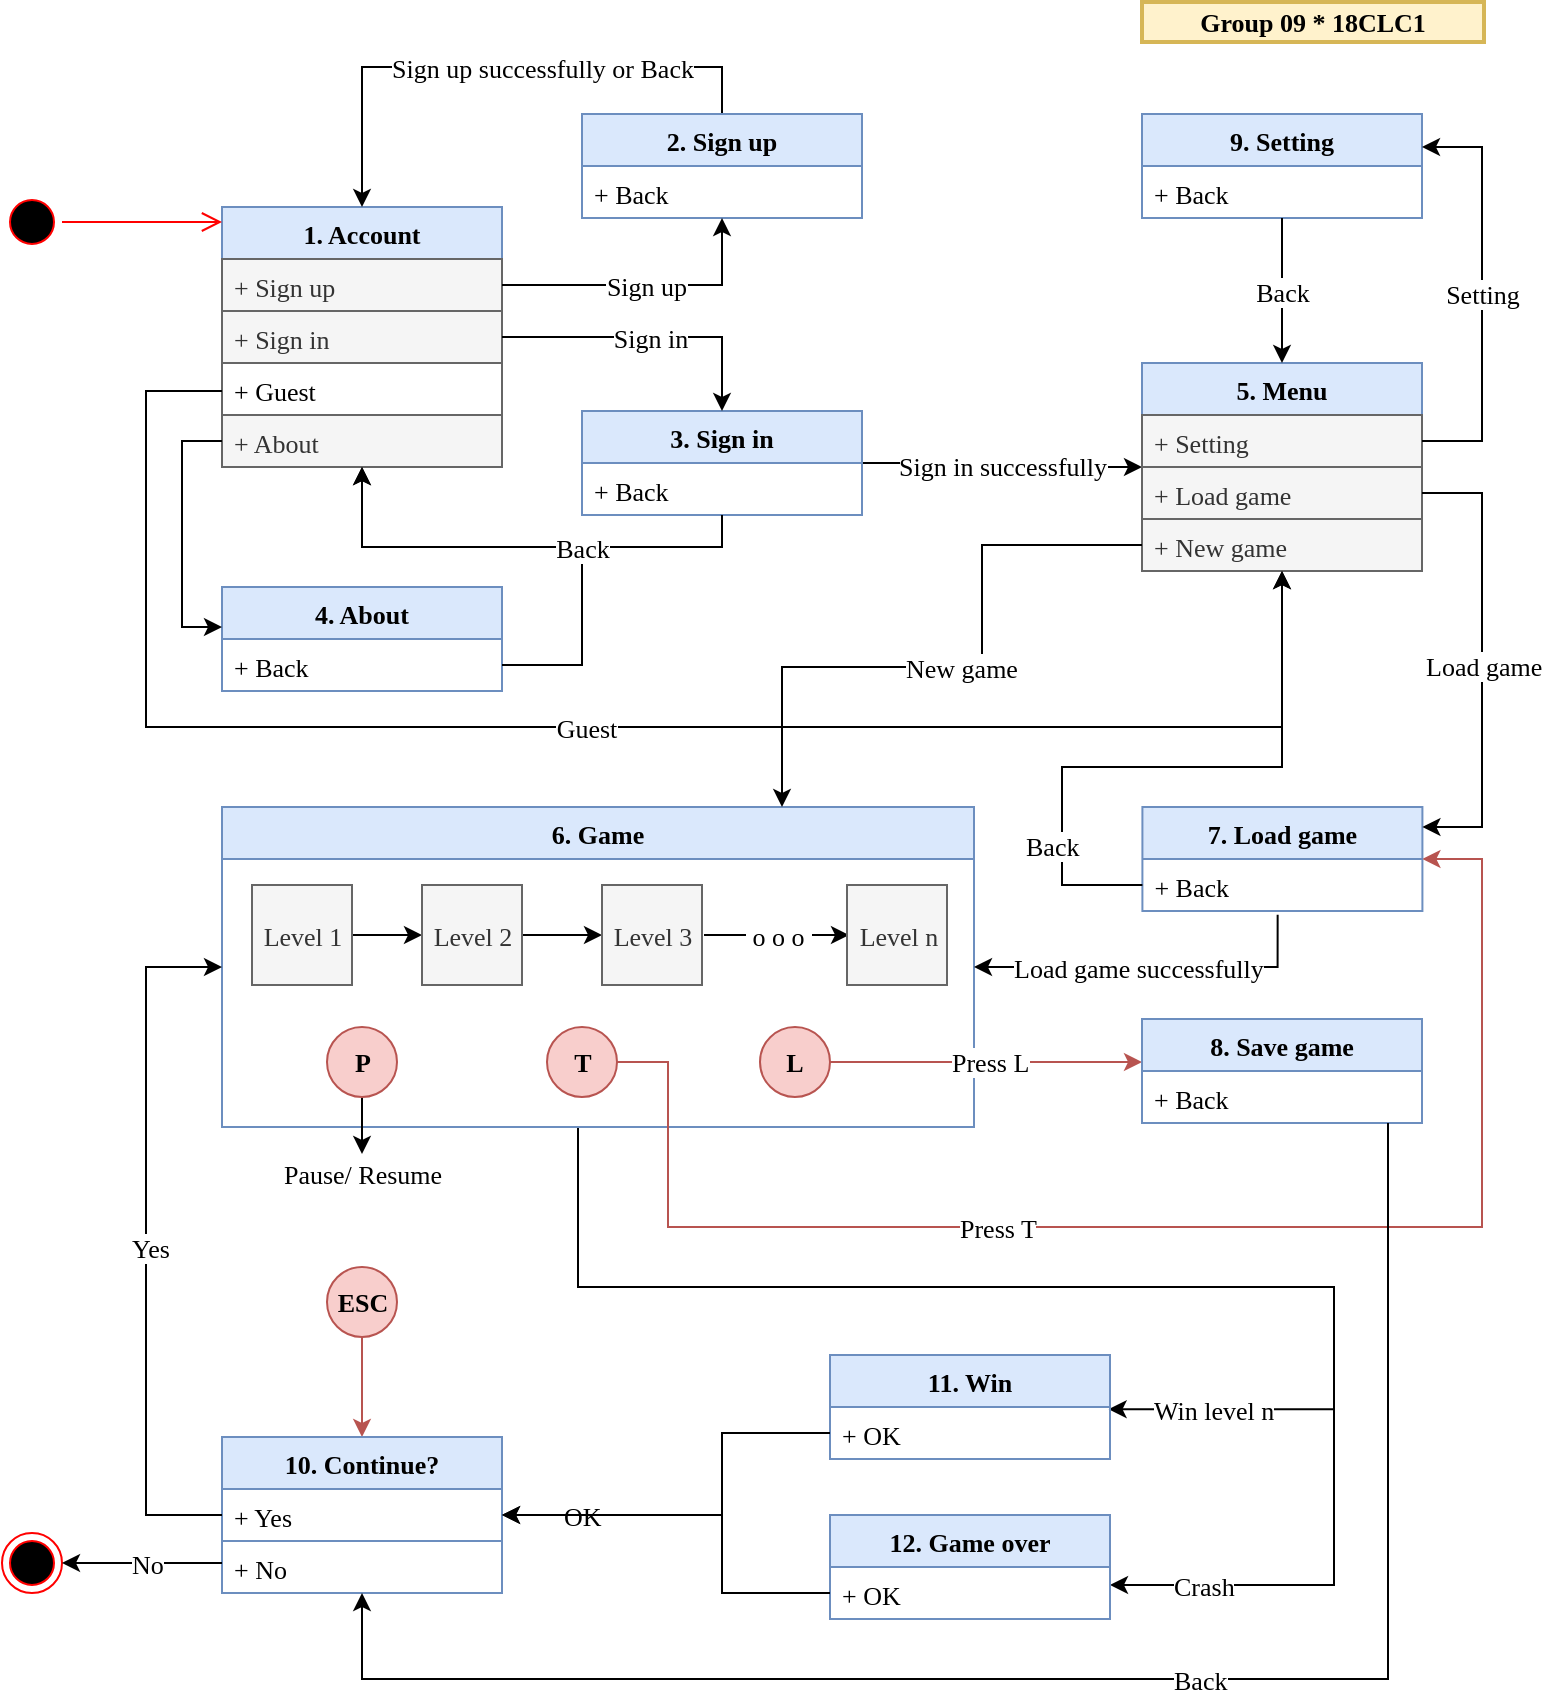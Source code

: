 <mxfile version="10.8.0" type="device"><diagram id="IUTdoirlFHn7Qot2EvsQ" name="Page-1"><mxGraphModel dx="840" dy="490" grid="1" gridSize="9" guides="1" tooltips="1" connect="1" arrows="1" fold="1" page="1" pageScale="1" pageWidth="850" pageHeight="1100" math="0" shadow="0"><root><mxCell id="0"/><mxCell id="1" parent="0"/><mxCell id="MtxI5EjHU7pHqkl4lEn1-243" value="1. Account" style="swimlane;fontStyle=1;childLayout=stackLayout;horizontal=1;startSize=26;fillColor=#dae8fc;horizontalStack=0;resizeParent=1;resizeParentMax=0;resizeLast=0;collapsible=1;marginBottom=0;strokeColor=#6c8ebf;fontFamily=Comic Sans MS;fontSize=13;" parent="1" vertex="1"><mxGeometry x="164" y="120.5" width="140" height="130" as="geometry"/></mxCell><mxCell id="MtxI5EjHU7pHqkl4lEn1-244" value="+ Sign up" style="text;align=left;verticalAlign=top;spacingLeft=4;spacingRight=4;overflow=hidden;rotatable=0;points=[[0,0.5],[1,0.5]];portConstraint=eastwest;fontStyle=0;fillColor=#f5f5f5;strokeColor=#666666;fontColor=#333333;fontFamily=Comic Sans MS;fontSize=13;" parent="MtxI5EjHU7pHqkl4lEn1-243" vertex="1"><mxGeometry y="26" width="140" height="26" as="geometry"/></mxCell><mxCell id="MtxI5EjHU7pHqkl4lEn1-245" value="+ Sign in" style="text;strokeColor=#666666;fillColor=#f5f5f5;align=left;verticalAlign=top;spacingLeft=4;spacingRight=4;overflow=hidden;rotatable=0;points=[[0,0.5],[1,0.5]];portConstraint=eastwest;fontColor=#333333;fontFamily=Comic Sans MS;fontSize=13;" parent="MtxI5EjHU7pHqkl4lEn1-243" vertex="1"><mxGeometry y="52" width="140" height="26" as="geometry"/></mxCell><mxCell id="MtxI5EjHU7pHqkl4lEn1-246" value="+ Guest" style="text;align=left;verticalAlign=top;spacingLeft=4;spacingRight=4;overflow=hidden;rotatable=0;points=[[0,0.5],[1,0.5]];portConstraint=eastwest;fontFamily=Comic Sans MS;fontSize=13;strokeColor=#666666;" parent="MtxI5EjHU7pHqkl4lEn1-243" vertex="1"><mxGeometry y="78" width="140" height="26" as="geometry"/></mxCell><mxCell id="MtxI5EjHU7pHqkl4lEn1-247" value="+ About" style="text;strokeColor=#666666;fillColor=#f5f5f5;align=left;verticalAlign=top;spacingLeft=4;spacingRight=4;overflow=hidden;rotatable=0;points=[[0,0.5],[1,0.5]];portConstraint=eastwest;fontColor=#333333;fontFamily=Comic Sans MS;fontSize=13;" parent="MtxI5EjHU7pHqkl4lEn1-243" vertex="1"><mxGeometry y="104" width="140" height="26" as="geometry"/></mxCell><mxCell id="MtxI5EjHU7pHqkl4lEn1-248" value="Sign in successfully" style="edgeStyle=orthogonalEdgeStyle;rounded=0;orthogonalLoop=1;jettySize=auto;html=1;fontFamily=Comic Sans MS;fontSize=13;" parent="1" source="MtxI5EjHU7pHqkl4lEn1-249" target="MtxI5EjHU7pHqkl4lEn1-251" edge="1"><mxGeometry x="0.01" relative="1" as="geometry"><mxPoint as="offset"/></mxGeometry></mxCell><mxCell id="MtxI5EjHU7pHqkl4lEn1-249" value="3. Sign in" style="swimlane;fontStyle=1;childLayout=stackLayout;horizontal=1;startSize=26;fillColor=#dae8fc;horizontalStack=0;resizeParent=1;resizeParentMax=0;resizeLast=0;collapsible=1;marginBottom=0;strokeColor=#6c8ebf;fontFamily=Comic Sans MS;fontSize=13;" parent="1" vertex="1"><mxGeometry x="344" y="222.5" width="140" height="52" as="geometry"/></mxCell><mxCell id="MtxI5EjHU7pHqkl4lEn1-250" value="+ Back" style="text;strokeColor=none;fillColor=none;align=left;verticalAlign=top;spacingLeft=4;spacingRight=4;overflow=hidden;rotatable=0;points=[[0,0.5],[1,0.5]];portConstraint=eastwest;fontFamily=Comic Sans MS;fontSize=13;" parent="MtxI5EjHU7pHqkl4lEn1-249" vertex="1"><mxGeometry y="26" width="140" height="26" as="geometry"/></mxCell><mxCell id="MtxI5EjHU7pHqkl4lEn1-251" value="5. Menu" style="swimlane;fontStyle=1;childLayout=stackLayout;horizontal=1;startSize=26;fillColor=#dae8fc;horizontalStack=0;resizeParent=1;resizeParentMax=0;resizeLast=0;collapsible=1;marginBottom=0;strokeColor=#6c8ebf;fontFamily=Comic Sans MS;fontSize=13;" parent="1" vertex="1"><mxGeometry x="624" y="198.5" width="140" height="104" as="geometry"><mxRectangle x="480" y="98" width="80" height="26" as="alternateBounds"/></mxGeometry></mxCell><mxCell id="MtxI5EjHU7pHqkl4lEn1-252" value="+ Setting" style="text;strokeColor=#666666;fillColor=#f5f5f5;align=left;verticalAlign=top;spacingLeft=4;spacingRight=4;overflow=hidden;rotatable=0;points=[[0,0.5],[1,0.5]];portConstraint=eastwest;fontColor=#333333;fontFamily=Comic Sans MS;fontSize=13;" parent="MtxI5EjHU7pHqkl4lEn1-251" vertex="1"><mxGeometry y="26" width="140" height="26" as="geometry"/></mxCell><mxCell id="MtxI5EjHU7pHqkl4lEn1-253" value="+ Load game" style="text;strokeColor=#666666;fillColor=#f5f5f5;align=left;verticalAlign=top;spacingLeft=4;spacingRight=4;overflow=hidden;rotatable=0;points=[[0,0.5],[1,0.5]];portConstraint=eastwest;fontColor=#333333;fontFamily=Comic Sans MS;fontSize=13;" parent="MtxI5EjHU7pHqkl4lEn1-251" vertex="1"><mxGeometry y="52" width="140" height="26" as="geometry"/></mxCell><mxCell id="MtxI5EjHU7pHqkl4lEn1-254" value="+ New game" style="text;strokeColor=#666666;fillColor=#f5f5f5;align=left;verticalAlign=top;spacingLeft=4;spacingRight=4;overflow=hidden;rotatable=0;points=[[0,0.5],[1,0.5]];portConstraint=eastwest;fontColor=#333333;fontFamily=Comic Sans MS;fontSize=13;" parent="MtxI5EjHU7pHqkl4lEn1-251" vertex="1"><mxGeometry y="78" width="140" height="26" as="geometry"/></mxCell><mxCell id="MtxI5EjHU7pHqkl4lEn1-255" value="Sign up successfully or Back" style="edgeStyle=orthogonalEdgeStyle;rounded=0;orthogonalLoop=1;jettySize=auto;html=1;entryX=0.5;entryY=0;entryDx=0;entryDy=0;fontFamily=Comic Sans MS;fontSize=13;" parent="1" source="MtxI5EjHU7pHqkl4lEn1-256" target="MtxI5EjHU7pHqkl4lEn1-243" edge="1"><mxGeometry x="-0.168" relative="1" as="geometry"><mxPoint x="394" y="60.5" as="targetPoint"/><Array as="points"><mxPoint x="414" y="50.5"/><mxPoint x="234" y="50.5"/></Array><mxPoint as="offset"/></mxGeometry></mxCell><mxCell id="MtxI5EjHU7pHqkl4lEn1-256" value="2. Sign up" style="swimlane;fontStyle=1;childLayout=stackLayout;horizontal=1;startSize=26;fillColor=#dae8fc;horizontalStack=0;resizeParent=1;resizeParentMax=0;resizeLast=0;collapsible=1;marginBottom=0;strokeColor=#6c8ebf;fontFamily=Comic Sans MS;fontSize=13;" parent="1" vertex="1"><mxGeometry x="344" y="74" width="140" height="52" as="geometry"/></mxCell><mxCell id="MtxI5EjHU7pHqkl4lEn1-257" value="+ Back" style="text;strokeColor=none;fillColor=none;align=left;verticalAlign=top;spacingLeft=4;spacingRight=4;overflow=hidden;rotatable=0;points=[[0,0.5],[1,0.5]];portConstraint=eastwest;fontFamily=Comic Sans MS;fontSize=13;" parent="MtxI5EjHU7pHqkl4lEn1-256" vertex="1"><mxGeometry y="26" width="140" height="26" as="geometry"/></mxCell><mxCell id="MtxI5EjHU7pHqkl4lEn1-258" value="Sign up" style="edgeStyle=orthogonalEdgeStyle;rounded=0;orthogonalLoop=1;jettySize=auto;html=1;fontFamily=Comic Sans MS;fontSize=13;" parent="1" source="MtxI5EjHU7pHqkl4lEn1-244" target="MtxI5EjHU7pHqkl4lEn1-256" edge="1"><mxGeometry relative="1" as="geometry"/></mxCell><mxCell id="MtxI5EjHU7pHqkl4lEn1-259" value="Sign in" style="edgeStyle=orthogonalEdgeStyle;rounded=0;orthogonalLoop=1;jettySize=auto;html=1;fontFamily=Comic Sans MS;fontSize=13;" parent="1" source="MtxI5EjHU7pHqkl4lEn1-245" target="MtxI5EjHU7pHqkl4lEn1-249" edge="1"><mxGeometry relative="1" as="geometry"/></mxCell><mxCell id="MtxI5EjHU7pHqkl4lEn1-260" value="Guest" style="edgeStyle=orthogonalEdgeStyle;rounded=0;orthogonalLoop=1;jettySize=auto;html=1;fontFamily=Comic Sans MS;fontSize=13;" parent="1" source="MtxI5EjHU7pHqkl4lEn1-246" target="MtxI5EjHU7pHqkl4lEn1-251" edge="1"><mxGeometry relative="1" as="geometry"><Array as="points"><mxPoint x="126" y="212.5"/><mxPoint x="126" y="380.5"/><mxPoint x="694" y="380.5"/></Array></mxGeometry></mxCell><mxCell id="MtxI5EjHU7pHqkl4lEn1-261" value="4. About" style="swimlane;fontStyle=1;childLayout=stackLayout;horizontal=1;startSize=26;fillColor=#dae8fc;horizontalStack=0;resizeParent=1;resizeParentMax=0;resizeLast=0;collapsible=1;marginBottom=0;strokeColor=#6c8ebf;fontFamily=Comic Sans MS;fontSize=13;" parent="1" vertex="1"><mxGeometry x="164" y="310.5" width="140" height="52" as="geometry"/></mxCell><mxCell id="MtxI5EjHU7pHqkl4lEn1-262" value="+ Back" style="text;strokeColor=none;fillColor=none;align=left;verticalAlign=top;spacingLeft=4;spacingRight=4;overflow=hidden;rotatable=0;points=[[0,0.5],[1,0.5]];portConstraint=eastwest;fontFamily=Comic Sans MS;fontSize=13;" parent="MtxI5EjHU7pHqkl4lEn1-261" vertex="1"><mxGeometry y="26" width="140" height="26" as="geometry"/></mxCell><mxCell id="MtxI5EjHU7pHqkl4lEn1-263" style="edgeStyle=orthogonalEdgeStyle;rounded=0;orthogonalLoop=1;jettySize=auto;html=1;fontFamily=Comic Sans MS;fontSize=13;" parent="1" source="MtxI5EjHU7pHqkl4lEn1-247" target="MtxI5EjHU7pHqkl4lEn1-261" edge="1"><mxGeometry relative="1" as="geometry"><Array as="points"><mxPoint x="144" y="237.5"/><mxPoint x="144" y="330.5"/></Array></mxGeometry></mxCell><mxCell id="MtxI5EjHU7pHqkl4lEn1-264" style="edgeStyle=orthogonalEdgeStyle;rounded=0;orthogonalLoop=1;jettySize=auto;html=1;fontFamily=Comic Sans MS;fontSize=13;" parent="1" source="MtxI5EjHU7pHqkl4lEn1-262" target="MtxI5EjHU7pHqkl4lEn1-243" edge="1"><mxGeometry relative="1" as="geometry"><Array as="points"><mxPoint x="344" y="349.5"/><mxPoint x="344" y="290.5"/><mxPoint x="234" y="290.5"/></Array></mxGeometry></mxCell><mxCell id="MtxI5EjHU7pHqkl4lEn1-265" value="Back" style="edgeStyle=orthogonalEdgeStyle;rounded=0;orthogonalLoop=1;jettySize=auto;html=1;entryX=0.5;entryY=1;entryDx=0;entryDy=0;fontFamily=Comic Sans MS;fontSize=13;" parent="1" source="MtxI5EjHU7pHqkl4lEn1-250" target="MtxI5EjHU7pHqkl4lEn1-243" edge="1"><mxGeometry x="-0.267" relative="1" as="geometry"><Array as="points"><mxPoint x="414" y="290.5"/><mxPoint x="234" y="290.5"/></Array><mxPoint as="offset"/></mxGeometry></mxCell><mxCell id="MtxI5EjHU7pHqkl4lEn1-266" value="9. Setting" style="swimlane;fontStyle=1;childLayout=stackLayout;horizontal=1;startSize=26;fillColor=#dae8fc;horizontalStack=0;resizeParent=1;resizeParentMax=0;resizeLast=0;collapsible=1;marginBottom=0;strokeColor=#6c8ebf;fontFamily=Comic Sans MS;fontSize=13;" parent="1" vertex="1"><mxGeometry x="624" y="74" width="140" height="52" as="geometry"/></mxCell><mxCell id="MtxI5EjHU7pHqkl4lEn1-267" value="+ Back" style="text;strokeColor=none;fillColor=none;align=left;verticalAlign=top;spacingLeft=4;spacingRight=4;overflow=hidden;rotatable=0;points=[[0,0.5],[1,0.5]];portConstraint=eastwest;fontFamily=Comic Sans MS;fontSize=13;" parent="MtxI5EjHU7pHqkl4lEn1-266" vertex="1"><mxGeometry y="26" width="140" height="26" as="geometry"/></mxCell><mxCell id="MtxI5EjHU7pHqkl4lEn1-268" value="Setting" style="edgeStyle=orthogonalEdgeStyle;rounded=0;orthogonalLoop=1;jettySize=auto;html=1;fontFamily=Comic Sans MS;fontSize=13;" parent="1" source="MtxI5EjHU7pHqkl4lEn1-252" target="MtxI5EjHU7pHqkl4lEn1-266" edge="1"><mxGeometry relative="1" as="geometry"><Array as="points"><mxPoint x="794" y="237.5"/><mxPoint x="794" y="90.5"/></Array></mxGeometry></mxCell><mxCell id="MtxI5EjHU7pHqkl4lEn1-269" value="Back" style="edgeStyle=orthogonalEdgeStyle;rounded=0;orthogonalLoop=1;jettySize=auto;html=1;fontFamily=Comic Sans MS;fontSize=13;" parent="1" source="MtxI5EjHU7pHqkl4lEn1-267" target="MtxI5EjHU7pHqkl4lEn1-251" edge="1"><mxGeometry relative="1" as="geometry"><Array as="points"><mxPoint x="694" y="140.5"/><mxPoint x="694" y="140.5"/></Array></mxGeometry></mxCell><mxCell id="MtxI5EjHU7pHqkl4lEn1-270" value="Crash" style="edgeStyle=orthogonalEdgeStyle;rounded=0;orthogonalLoop=1;jettySize=auto;html=1;fontFamily=Comic Sans MS;fontSize=13;align=left;" parent="1" source="MtxI5EjHU7pHqkl4lEn1-272" target="MtxI5EjHU7pHqkl4lEn1-303" edge="1"><mxGeometry x="0.918" relative="1" as="geometry"><Array as="points"><mxPoint x="342" y="660.5"/><mxPoint x="720" y="660.5"/><mxPoint x="720" y="809.5"/></Array><mxPoint as="offset"/></mxGeometry></mxCell><mxCell id="MtxI5EjHU7pHqkl4lEn1-271" value="Win level n" style="edgeStyle=orthogonalEdgeStyle;rounded=0;orthogonalLoop=1;jettySize=auto;html=1;fontFamily=Comic Sans MS;fontSize=13;align=left;entryX=0.995;entryY=0.043;entryDx=0;entryDy=0;entryPerimeter=0;" parent="1" target="MtxI5EjHU7pHqkl4lEn1-302" edge="1"><mxGeometry x="0.936" relative="1" as="geometry"><mxPoint x="233" y="700.5" as="targetPoint"/><Array as="points"><mxPoint x="342" y="580.5"/><mxPoint x="342" y="660.5"/><mxPoint x="720" y="660.5"/><mxPoint x="720" y="721.5"/></Array><mxPoint as="offset"/><mxPoint x="342" y="581" as="sourcePoint"/></mxGeometry></mxCell><mxCell id="MtxI5EjHU7pHqkl4lEn1-272" value="6. Game" style="swimlane;fontStyle=1;childLayout=stackLayout;horizontal=1;startSize=26;fillColor=#dae8fc;horizontalStack=0;resizeParent=1;resizeParentMax=0;resizeLast=0;collapsible=1;marginBottom=0;strokeColor=#6c8ebf;fontFamily=Comic Sans MS;fontSize=13;" parent="1" vertex="1"><mxGeometry x="164" y="420.5" width="376" height="160" as="geometry"/></mxCell><mxCell id="MtxI5EjHU7pHqkl4lEn1-273" value="Load game successfully" style="edgeStyle=orthogonalEdgeStyle;rounded=0;orthogonalLoop=1;jettySize=auto;html=1;align=left;exitX=0.483;exitY=1.072;exitDx=0;exitDy=0;exitPerimeter=0;fontFamily=Comic Sans MS;fontSize=13;" parent="1" source="MtxI5EjHU7pHqkl4lEn1-275" target="MtxI5EjHU7pHqkl4lEn1-272" edge="1"><mxGeometry x="0.794" relative="1" as="geometry"><Array as="points"><mxPoint x="692" y="500.5"/></Array><mxPoint as="offset"/></mxGeometry></mxCell><mxCell id="MtxI5EjHU7pHqkl4lEn1-274" value="7. Load game" style="swimlane;fontStyle=1;childLayout=stackLayout;horizontal=1;startSize=26;fillColor=#dae8fc;horizontalStack=0;resizeParent=1;resizeParentMax=0;resizeLast=0;collapsible=1;marginBottom=0;strokeColor=#6c8ebf;fontFamily=Comic Sans MS;fontSize=13;" parent="1" vertex="1"><mxGeometry x="624.206" y="420.5" width="140" height="52" as="geometry"/></mxCell><mxCell id="MtxI5EjHU7pHqkl4lEn1-275" value="+ Back" style="text;strokeColor=none;fillColor=none;align=left;verticalAlign=top;spacingLeft=4;spacingRight=4;overflow=hidden;rotatable=0;points=[[0,0.5],[1,0.5]];portConstraint=eastwest;fontFamily=Comic Sans MS;fontSize=13;" parent="MtxI5EjHU7pHqkl4lEn1-274" vertex="1"><mxGeometry y="26" width="140" height="26" as="geometry"/></mxCell><mxCell id="MtxI5EjHU7pHqkl4lEn1-276" value="" style="ellipse;html=1;shape=startState;fillColor=#000000;strokeColor=#ff0000;fontFamily=Comic Sans MS;fontSize=13;" parent="1" vertex="1"><mxGeometry x="54" y="113" width="30" height="30" as="geometry"/></mxCell><mxCell id="MtxI5EjHU7pHqkl4lEn1-277" value="" style="edgeStyle=orthogonalEdgeStyle;html=1;verticalAlign=bottom;endArrow=open;endSize=8;strokeColor=#ff0000;align=left;fontFamily=Comic Sans MS;fontSize=13;" parent="1" source="MtxI5EjHU7pHqkl4lEn1-276" target="MtxI5EjHU7pHqkl4lEn1-243" edge="1"><mxGeometry relative="1" as="geometry"><mxPoint x="104.235" y="303.5" as="targetPoint"/><Array as="points"><mxPoint x="84" y="130.5"/><mxPoint x="84" y="130.5"/></Array></mxGeometry></mxCell><mxCell id="MtxI5EjHU7pHqkl4lEn1-278" value="" style="ellipse;html=1;shape=endState;fillColor=#000000;strokeColor=#ff0000;fontFamily=Comic Sans MS;fontSize=13;" parent="1" vertex="1"><mxGeometry x="54" y="783.5" width="30" height="30" as="geometry"/></mxCell><mxCell id="MtxI5EjHU7pHqkl4lEn1-279" style="edgeStyle=orthogonalEdgeStyle;rounded=0;orthogonalLoop=1;jettySize=auto;html=1;fontFamily=Comic Sans MS;fontSize=13;align=left;" parent="1" source="MtxI5EjHU7pHqkl4lEn1-280" target="MtxI5EjHU7pHqkl4lEn1-282" edge="1"><mxGeometry relative="1" as="geometry"/></mxCell><mxCell id="MtxI5EjHU7pHqkl4lEn1-280" value="Level 1" style="html=1;fontFamily=Comic Sans MS;fontSize=13;fillColor=#f5f5f5;strokeColor=#666666;fontColor=#333333;" parent="1" vertex="1"><mxGeometry x="179" y="459.5" width="50" height="50" as="geometry"/></mxCell><mxCell id="MtxI5EjHU7pHqkl4lEn1-281" style="edgeStyle=orthogonalEdgeStyle;rounded=0;orthogonalLoop=1;jettySize=auto;html=1;fontFamily=Comic Sans MS;fontSize=13;align=left;" parent="1" source="MtxI5EjHU7pHqkl4lEn1-282" target="MtxI5EjHU7pHqkl4lEn1-284" edge="1"><mxGeometry relative="1" as="geometry"/></mxCell><mxCell id="MtxI5EjHU7pHqkl4lEn1-282" value="Level 2" style="html=1;fontFamily=Comic Sans MS;fontSize=13;fillColor=#f5f5f5;strokeColor=#666666;fontColor=#333333;" parent="1" vertex="1"><mxGeometry x="264" y="459.5" width="50" height="50" as="geometry"/></mxCell><mxCell id="MtxI5EjHU7pHqkl4lEn1-283" value="&amp;nbsp;o o o&amp;nbsp;" style="edgeStyle=orthogonalEdgeStyle;rounded=0;orthogonalLoop=1;jettySize=auto;html=1;fontFamily=Comic Sans MS;fontSize=13;align=left;" parent="1" edge="1"><mxGeometry x="-0.476" relative="1" as="geometry"><mxPoint x="405" y="484.5" as="sourcePoint"/><mxPoint x="477.5" y="484.5" as="targetPoint"/><mxPoint as="offset"/></mxGeometry></mxCell><mxCell id="MtxI5EjHU7pHqkl4lEn1-284" value="Level 3" style="html=1;fontFamily=Comic Sans MS;fontSize=13;fillColor=#f5f5f5;strokeColor=#666666;fontColor=#333333;" parent="1" vertex="1"><mxGeometry x="354" y="459.5" width="50" height="50" as="geometry"/></mxCell><mxCell id="MtxI5EjHU7pHqkl4lEn1-285" value="Level n" style="html=1;fontFamily=Comic Sans MS;fontSize=13;fillColor=#f5f5f5;strokeColor=#666666;fontColor=#333333;" parent="1" vertex="1"><mxGeometry x="476.5" y="459.5" width="50" height="50" as="geometry"/></mxCell><mxCell id="BKeb_lD-TESjWO0md9Fy-2" value="Pause/ Resume" style="edgeStyle=orthogonalEdgeStyle;rounded=0;orthogonalLoop=1;jettySize=auto;html=1;fontSize=13;fontFamily=Comic Sans MS;" edge="1" parent="1" source="MtxI5EjHU7pHqkl4lEn1-286"><mxGeometry x="1" y="9" relative="1" as="geometry"><mxPoint x="234" y="594" as="targetPoint"/><mxPoint x="-9" y="9" as="offset"/></mxGeometry></mxCell><mxCell id="MtxI5EjHU7pHqkl4lEn1-286" value="P" style="ellipse;whiteSpace=wrap;html=1;fontFamily=Comic Sans MS;fontSize=13;fillColor=#f8cecc;strokeColor=#b85450;fontStyle=1" parent="1" vertex="1"><mxGeometry x="216.5" y="530.5" width="35" height="35" as="geometry"/></mxCell><mxCell id="MtxI5EjHU7pHqkl4lEn1-287" value="Press T" style="edgeStyle=orthogonalEdgeStyle;rounded=0;orthogonalLoop=1;jettySize=auto;html=1;fontFamily=Comic Sans MS;fontSize=13;align=left;fillColor=#f8cecc;strokeColor=#b85450;exitX=1;exitY=0.5;exitDx=0;exitDy=0;" parent="1" source="MtxI5EjHU7pHqkl4lEn1-288" target="MtxI5EjHU7pHqkl4lEn1-274" edge="1"><mxGeometry x="-0.308" relative="1" as="geometry"><Array as="points"><mxPoint x="387" y="548.5"/><mxPoint x="387" y="630.5"/><mxPoint x="794" y="630.5"/><mxPoint x="794" y="446.5"/></Array><mxPoint as="offset"/></mxGeometry></mxCell><mxCell id="MtxI5EjHU7pHqkl4lEn1-288" value="T" style="ellipse;whiteSpace=wrap;html=1;fontFamily=Comic Sans MS;fontSize=13;fillColor=#f8cecc;strokeColor=#b85450;fontStyle=1" parent="1" vertex="1"><mxGeometry x="326.5" y="530.5" width="35" height="35" as="geometry"/></mxCell><mxCell id="MtxI5EjHU7pHqkl4lEn1-289" value="Press L" style="edgeStyle=orthogonalEdgeStyle;rounded=0;orthogonalLoop=1;jettySize=auto;html=1;fontFamily=Comic Sans MS;fontSize=13;align=left;fillColor=#f8cecc;strokeColor=#b85450;" parent="1" source="MtxI5EjHU7pHqkl4lEn1-290" target="MtxI5EjHU7pHqkl4lEn1-296" edge="1"><mxGeometry x="-0.254" relative="1" as="geometry"><Array as="points"><mxPoint x="514" y="548.5"/><mxPoint x="514" y="548.5"/></Array><mxPoint x="1" as="offset"/></mxGeometry></mxCell><mxCell id="MtxI5EjHU7pHqkl4lEn1-290" value="L" style="ellipse;whiteSpace=wrap;html=1;fontFamily=Comic Sans MS;fontSize=13;fillColor=#f8cecc;strokeColor=#b85450;fontStyle=1" parent="1" vertex="1"><mxGeometry x="433" y="530.5" width="35" height="35" as="geometry"/></mxCell><mxCell id="MtxI5EjHU7pHqkl4lEn1-291" style="edgeStyle=orthogonalEdgeStyle;rounded=0;orthogonalLoop=1;jettySize=auto;html=1;entryX=0.5;entryY=0;entryDx=0;entryDy=0;fontFamily=Comic Sans MS;fontSize=13;align=left;fillColor=#f8cecc;strokeColor=#b85450;" parent="1" source="MtxI5EjHU7pHqkl4lEn1-292" target="MtxI5EjHU7pHqkl4lEn1-298" edge="1"><mxGeometry relative="1" as="geometry"/></mxCell><mxCell id="MtxI5EjHU7pHqkl4lEn1-292" value="ESC" style="ellipse;whiteSpace=wrap;html=1;fontFamily=Comic Sans MS;fontSize=13;fillColor=#f8cecc;strokeColor=#b85450;fontStyle=1" parent="1" vertex="1"><mxGeometry x="216.5" y="650.5" width="35" height="35" as="geometry"/></mxCell><mxCell id="MtxI5EjHU7pHqkl4lEn1-293" value="Load game" style="edgeStyle=orthogonalEdgeStyle;rounded=0;orthogonalLoop=1;jettySize=auto;html=1;fontFamily=Comic Sans MS;fontSize=13;align=left;" parent="1" source="MtxI5EjHU7pHqkl4lEn1-253" target="MtxI5EjHU7pHqkl4lEn1-274" edge="1"><mxGeometry x="0.029" y="-30" relative="1" as="geometry"><Array as="points"><mxPoint x="794" y="263.5"/><mxPoint x="794" y="430.5"/></Array><mxPoint as="offset"/></mxGeometry></mxCell><mxCell id="MtxI5EjHU7pHqkl4lEn1-294" value="Back" style="edgeStyle=orthogonalEdgeStyle;rounded=0;orthogonalLoop=1;jettySize=auto;html=1;fontFamily=Comic Sans MS;fontSize=13;align=left;" parent="1" source="MtxI5EjHU7pHqkl4lEn1-275" target="MtxI5EjHU7pHqkl4lEn1-251" edge="1"><mxGeometry x="-0.736" y="-27" relative="1" as="geometry"><Array as="points"><mxPoint x="584" y="459.5"/><mxPoint x="584" y="400.5"/><mxPoint x="694" y="400.5"/></Array><mxPoint x="-47" y="-19" as="offset"/></mxGeometry></mxCell><mxCell id="MtxI5EjHU7pHqkl4lEn1-295" value="New game" style="edgeStyle=orthogonalEdgeStyle;rounded=0;orthogonalLoop=1;jettySize=auto;html=1;fontFamily=Comic Sans MS;fontSize=13;align=left;" parent="1" source="MtxI5EjHU7pHqkl4lEn1-254" target="MtxI5EjHU7pHqkl4lEn1-272" edge="1"><mxGeometry x="0.165" relative="1" as="geometry"><Array as="points"><mxPoint x="544" y="289.5"/><mxPoint x="544" y="350.5"/><mxPoint x="444" y="350.5"/></Array><mxPoint as="offset"/></mxGeometry></mxCell><mxCell id="MtxI5EjHU7pHqkl4lEn1-296" value="8. Save game" style="swimlane;fontStyle=1;childLayout=stackLayout;horizontal=1;startSize=26;fillColor=#dae8fc;horizontalStack=0;resizeParent=1;resizeParentMax=0;resizeLast=0;collapsible=1;marginBottom=0;fontFamily=Comic Sans MS;fontSize=13;strokeColor=#6c8ebf;" parent="1" vertex="1"><mxGeometry x="624" y="526.5" width="140" height="52" as="geometry"/></mxCell><mxCell id="MtxI5EjHU7pHqkl4lEn1-297" value="+ Back" style="text;strokeColor=none;fillColor=none;align=left;verticalAlign=top;spacingLeft=4;spacingRight=4;overflow=hidden;rotatable=0;points=[[0,0.5],[1,0.5]];portConstraint=eastwest;fontFamily=Comic Sans MS;fontSize=13;" parent="MtxI5EjHU7pHqkl4lEn1-296" vertex="1"><mxGeometry y="26" width="140" height="26" as="geometry"/></mxCell><mxCell id="MtxI5EjHU7pHqkl4lEn1-298" value="10. Continue?" style="swimlane;fontStyle=1;childLayout=stackLayout;horizontal=1;startSize=26;fillColor=#dae8fc;horizontalStack=0;resizeParent=1;resizeParentMax=0;resizeLast=0;collapsible=1;marginBottom=0;fontFamily=Comic Sans MS;fontSize=13;strokeColor=#6c8ebf;" parent="1" vertex="1"><mxGeometry x="164" y="735.5" width="140" height="78" as="geometry"/></mxCell><mxCell id="MtxI5EjHU7pHqkl4lEn1-299" value="+ Yes" style="text;align=left;verticalAlign=top;spacingLeft=4;spacingRight=4;overflow=hidden;rotatable=0;points=[[0,0.5],[1,0.5]];portConstraint=eastwest;fontFamily=Comic Sans MS;fontSize=13;strokeColor=#6C8EBF;" parent="MtxI5EjHU7pHqkl4lEn1-298" vertex="1"><mxGeometry y="26" width="140" height="26" as="geometry"/></mxCell><mxCell id="MtxI5EjHU7pHqkl4lEn1-300" value="+ No" style="text;strokeColor=none;fillColor=none;align=left;verticalAlign=top;spacingLeft=4;spacingRight=4;overflow=hidden;rotatable=0;points=[[0,0.5],[1,0.5]];portConstraint=eastwest;fontFamily=Comic Sans MS;fontSize=13;" parent="MtxI5EjHU7pHqkl4lEn1-298" vertex="1"><mxGeometry y="52" width="140" height="26" as="geometry"/></mxCell><mxCell id="MtxI5EjHU7pHqkl4lEn1-301" value="11. Win" style="swimlane;fontStyle=1;childLayout=stackLayout;horizontal=1;startSize=26;fillColor=#dae8fc;horizontalStack=0;resizeParent=1;resizeParentMax=0;resizeLast=0;collapsible=1;marginBottom=0;fontFamily=Comic Sans MS;fontSize=13;strokeColor=#6c8ebf;" parent="1" vertex="1"><mxGeometry x="468" y="694.5" width="140" height="52" as="geometry"/></mxCell><mxCell id="MtxI5EjHU7pHqkl4lEn1-302" value="+ OK" style="text;strokeColor=none;fillColor=none;align=left;verticalAlign=top;spacingLeft=4;spacingRight=4;overflow=hidden;rotatable=0;points=[[0,0.5],[1,0.5]];portConstraint=eastwest;fontFamily=Comic Sans MS;fontSize=13;" parent="MtxI5EjHU7pHqkl4lEn1-301" vertex="1"><mxGeometry y="26" width="140" height="26" as="geometry"/></mxCell><mxCell id="MtxI5EjHU7pHqkl4lEn1-303" value="12. Game over" style="swimlane;fontStyle=1;childLayout=stackLayout;horizontal=1;startSize=26;fillColor=#dae8fc;horizontalStack=0;resizeParent=1;resizeParentMax=0;resizeLast=0;collapsible=1;marginBottom=0;fontFamily=Comic Sans MS;fontSize=13;strokeColor=#6c8ebf;" parent="1" vertex="1"><mxGeometry x="468" y="774.5" width="140" height="52" as="geometry"/></mxCell><mxCell id="MtxI5EjHU7pHqkl4lEn1-304" value="+ OK" style="text;strokeColor=none;fillColor=none;align=left;verticalAlign=top;spacingLeft=4;spacingRight=4;overflow=hidden;rotatable=0;points=[[0,0.5],[1,0.5]];portConstraint=eastwest;fontFamily=Comic Sans MS;fontSize=13;" parent="MtxI5EjHU7pHqkl4lEn1-303" vertex="1"><mxGeometry y="26" width="140" height="26" as="geometry"/></mxCell><mxCell id="MtxI5EjHU7pHqkl4lEn1-305" value="No" style="edgeStyle=orthogonalEdgeStyle;rounded=0;orthogonalLoop=1;jettySize=auto;html=1;entryX=1;entryY=0.5;entryDx=0;entryDy=0;fontFamily=Comic Sans MS;fontSize=13;align=left;" parent="1" source="MtxI5EjHU7pHqkl4lEn1-300" target="MtxI5EjHU7pHqkl4lEn1-278" edge="1"><mxGeometry x="0.17" relative="1" as="geometry"><Array as="points"><mxPoint x="144" y="798.5"/><mxPoint x="144" y="798.5"/></Array><mxPoint as="offset"/></mxGeometry></mxCell><mxCell id="MtxI5EjHU7pHqkl4lEn1-306" value="Back" style="edgeStyle=orthogonalEdgeStyle;rounded=0;orthogonalLoop=1;jettySize=auto;html=1;fontFamily=Comic Sans MS;fontSize=13;align=left;" parent="1" source="MtxI5EjHU7pHqkl4lEn1-297" target="MtxI5EjHU7pHqkl4lEn1-298" edge="1"><mxGeometry x="-0.333" y="-108" relative="1" as="geometry"><Array as="points"><mxPoint x="747" y="856.5"/><mxPoint x="234" y="856.5"/></Array><mxPoint x="-109" y="108" as="offset"/></mxGeometry></mxCell><mxCell id="MtxI5EjHU7pHqkl4lEn1-307" value="Yes" style="edgeStyle=orthogonalEdgeStyle;rounded=0;orthogonalLoop=1;jettySize=auto;html=1;entryX=0;entryY=0.5;entryDx=0;entryDy=0;fontFamily=Comic Sans MS;fontSize=13;align=left;" parent="1" source="MtxI5EjHU7pHqkl4lEn1-299" target="MtxI5EjHU7pHqkl4lEn1-272" edge="1"><mxGeometry x="-0.016" y="9" relative="1" as="geometry"><Array as="points"><mxPoint x="126" y="774.5"/><mxPoint x="126" y="500.5"/></Array><mxPoint as="offset"/></mxGeometry></mxCell><mxCell id="MtxI5EjHU7pHqkl4lEn1-308" value="OK" style="edgeStyle=orthogonalEdgeStyle;rounded=0;orthogonalLoop=1;jettySize=auto;html=1;fontFamily=Comic Sans MS;fontSize=13;align=left;" parent="1" source="MtxI5EjHU7pHqkl4lEn1-302" target="MtxI5EjHU7pHqkl4lEn1-298" edge="1"><mxGeometry x="0.717" relative="1" as="geometry"><Array as="points"><mxPoint x="414" y="733.5"/><mxPoint x="414" y="774.5"/></Array><mxPoint as="offset"/></mxGeometry></mxCell><mxCell id="MtxI5EjHU7pHqkl4lEn1-309" style="edgeStyle=orthogonalEdgeStyle;rounded=0;orthogonalLoop=1;jettySize=auto;html=1;fontFamily=Comic Sans MS;fontSize=13;align=left;" parent="1" source="MtxI5EjHU7pHqkl4lEn1-304" target="MtxI5EjHU7pHqkl4lEn1-298" edge="1"><mxGeometry relative="1" as="geometry"><Array as="points"><mxPoint x="414" y="813.5"/><mxPoint x="414" y="774.5"/></Array></mxGeometry></mxCell><mxCell id="JO3OQhaZ7mM1Su0SSnEg-1" value="Group 09 * 18CLC1" style="text;html=1;strokeColor=#d6b656;fillColor=#fff2cc;align=center;verticalAlign=middle;whiteSpace=wrap;rounded=0;fontStyle=1;strokeWidth=2;fontSize=13;fontFamily=Comic Sans MS;" parent="1" vertex="1"><mxGeometry x="624" y="18" width="171" height="20" as="geometry"/></mxCell></root></mxGraphModel></diagram></mxfile>